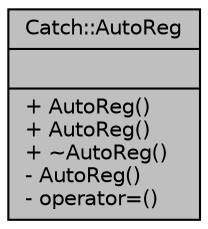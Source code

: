digraph "Catch::AutoReg"
{
  edge [fontname="Helvetica",fontsize="10",labelfontname="Helvetica",labelfontsize="10"];
  node [fontname="Helvetica",fontsize="10",shape=record];
  Node1 [label="{Catch::AutoReg\n||+ AutoReg()\l+ AutoReg()\l+ ~AutoReg()\l- AutoReg()\l- operator=()\l}",height=0.2,width=0.4,color="black", fillcolor="grey75", style="filled", fontcolor="black"];
}
